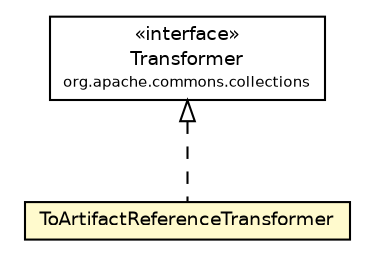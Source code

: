 #!/usr/local/bin/dot
#
# Class diagram 
# Generated by UmlGraph version 4.6 (http://www.spinellis.gr/sw/umlgraph)
#

digraph G {
	edge [fontname="Helvetica",fontsize=10,labelfontname="Helvetica",labelfontsize=10];
	node [fontname="Helvetica",fontsize=10,shape=plaintext];
	// org.apache.maven.archiva.dependency.graph.functors.ToArtifactReferenceTransformer
	c126807 [label=<<table border="0" cellborder="1" cellspacing="0" cellpadding="2" port="p" bgcolor="lemonChiffon" href="./ToArtifactReferenceTransformer.html">
		<tr><td><table border="0" cellspacing="0" cellpadding="1">
			<tr><td> ToArtifactReferenceTransformer </td></tr>
		</table></td></tr>
		</table>>, fontname="Helvetica", fontcolor="black", fontsize=9.0];
	//org.apache.maven.archiva.dependency.graph.functors.ToArtifactReferenceTransformer implements org.apache.commons.collections.Transformer
	c126916:p -> c126807:p [dir=back,arrowtail=empty,style=dashed];
	// org.apache.commons.collections.Transformer
	c126916 [label=<<table border="0" cellborder="1" cellspacing="0" cellpadding="2" port="p" href="http://java.sun.com/j2se/1.4.2/docs/api/org/apache/commons/collections/Transformer.html">
		<tr><td><table border="0" cellspacing="0" cellpadding="1">
			<tr><td> &laquo;interface&raquo; </td></tr>
			<tr><td> Transformer </td></tr>
			<tr><td><font point-size="7.0"> org.apache.commons.collections </font></td></tr>
		</table></td></tr>
		</table>>, fontname="Helvetica", fontcolor="black", fontsize=9.0];
}

